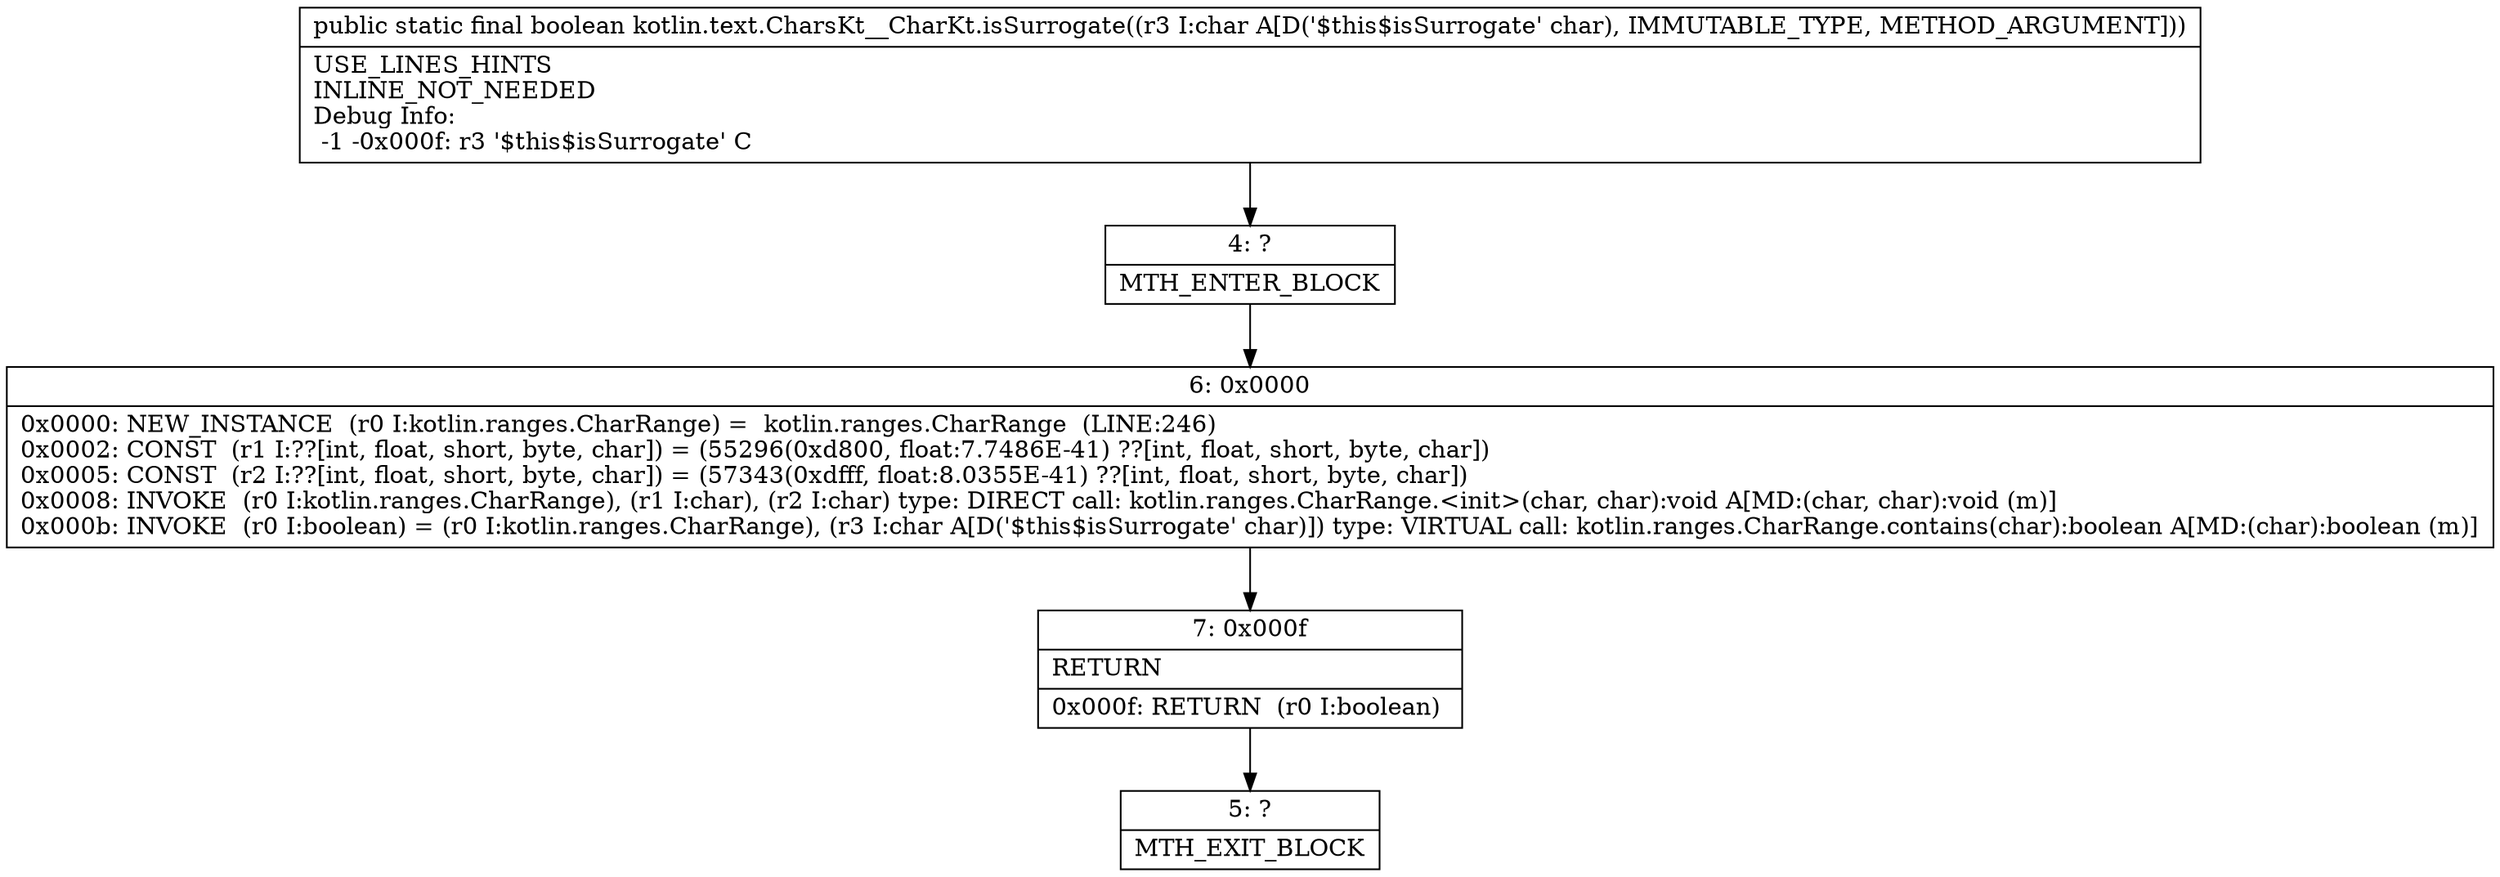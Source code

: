 digraph "CFG forkotlin.text.CharsKt__CharKt.isSurrogate(C)Z" {
Node_4 [shape=record,label="{4\:\ ?|MTH_ENTER_BLOCK\l}"];
Node_6 [shape=record,label="{6\:\ 0x0000|0x0000: NEW_INSTANCE  (r0 I:kotlin.ranges.CharRange) =  kotlin.ranges.CharRange  (LINE:246)\l0x0002: CONST  (r1 I:??[int, float, short, byte, char]) = (55296(0xd800, float:7.7486E\-41) ??[int, float, short, byte, char]) \l0x0005: CONST  (r2 I:??[int, float, short, byte, char]) = (57343(0xdfff, float:8.0355E\-41) ??[int, float, short, byte, char]) \l0x0008: INVOKE  (r0 I:kotlin.ranges.CharRange), (r1 I:char), (r2 I:char) type: DIRECT call: kotlin.ranges.CharRange.\<init\>(char, char):void A[MD:(char, char):void (m)]\l0x000b: INVOKE  (r0 I:boolean) = (r0 I:kotlin.ranges.CharRange), (r3 I:char A[D('$this$isSurrogate' char)]) type: VIRTUAL call: kotlin.ranges.CharRange.contains(char):boolean A[MD:(char):boolean (m)]\l}"];
Node_7 [shape=record,label="{7\:\ 0x000f|RETURN\l|0x000f: RETURN  (r0 I:boolean) \l}"];
Node_5 [shape=record,label="{5\:\ ?|MTH_EXIT_BLOCK\l}"];
MethodNode[shape=record,label="{public static final boolean kotlin.text.CharsKt__CharKt.isSurrogate((r3 I:char A[D('$this$isSurrogate' char), IMMUTABLE_TYPE, METHOD_ARGUMENT]))  | USE_LINES_HINTS\lINLINE_NOT_NEEDED\lDebug Info:\l  \-1 \-0x000f: r3 '$this$isSurrogate' C\l}"];
MethodNode -> Node_4;Node_4 -> Node_6;
Node_6 -> Node_7;
Node_7 -> Node_5;
}

